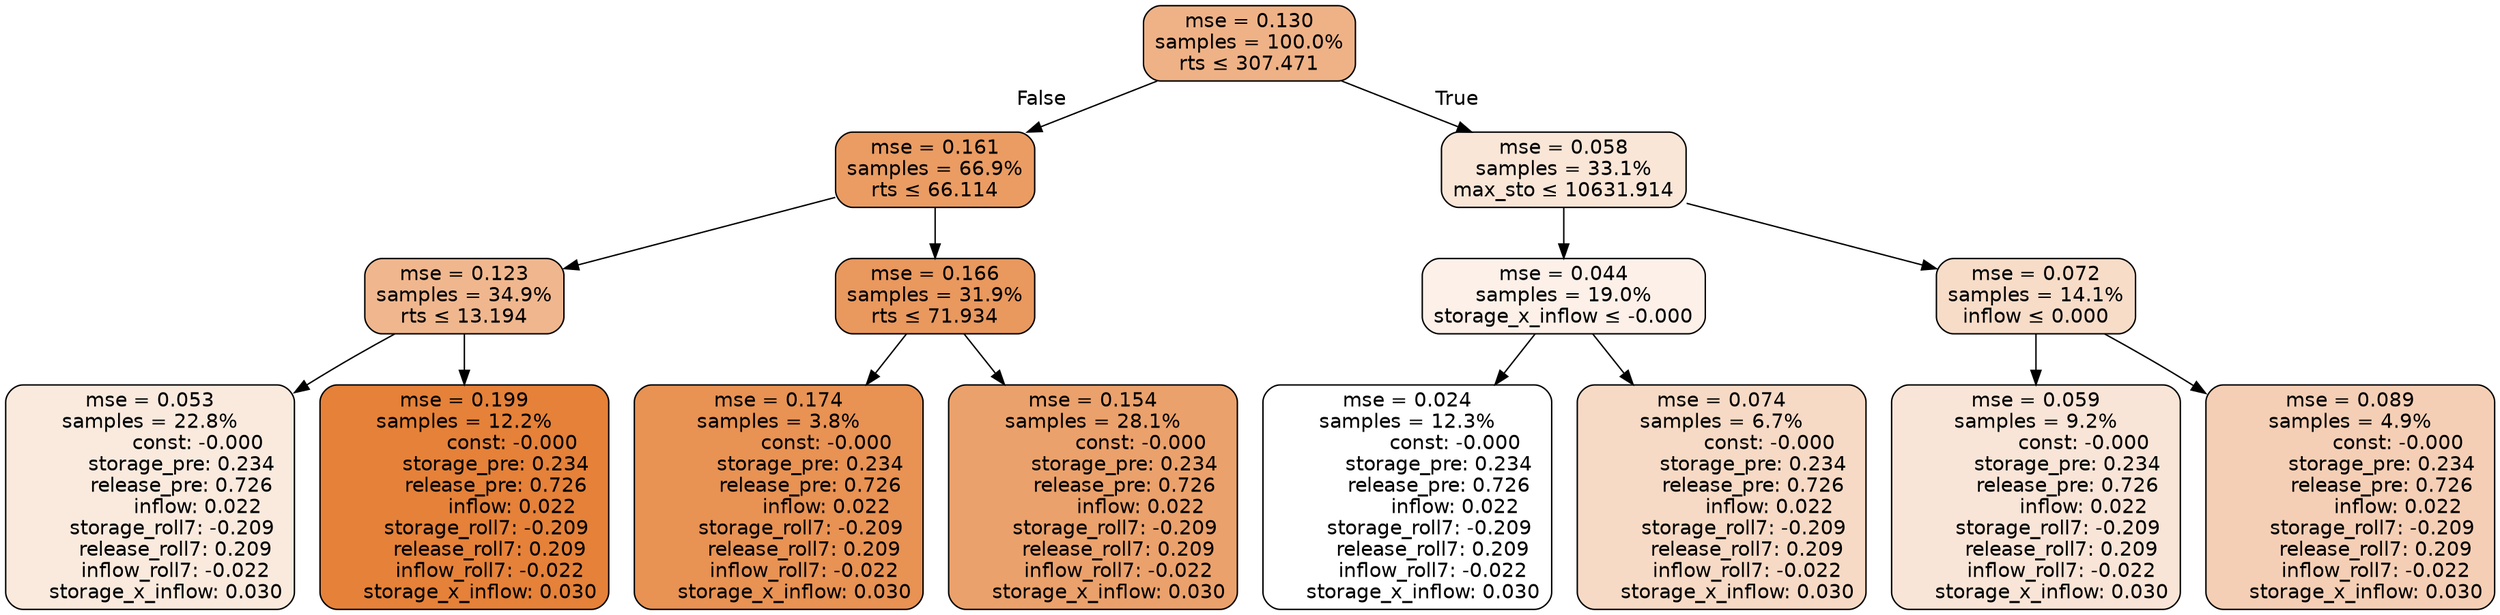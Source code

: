 digraph tree {
node [shape=rectangle, style="filled, rounded", color="black", fontname=helvetica] ;
edge [fontname=helvetica] ;
	"0" [label="mse = 0.130
samples = 100.0%
rts &le; 307.471", fillcolor="#efb287"]
	"1" [label="mse = 0.161
samples = 66.9%
rts &le; 66.114", fillcolor="#ea9c63"]
	"2" [label="mse = 0.123
samples = 34.9%
rts &le; 13.194", fillcolor="#f0b78e"]
	"3" [label="mse = 0.053
samples = 22.8%
               const: -0.000
          storage_pre: 0.234
          release_pre: 0.726
               inflow: 0.022
       storage_roll7: -0.209
        release_roll7: 0.209
        inflow_roll7: -0.022
     storage_x_inflow: 0.030", fillcolor="#faeade"]
	"4" [label="mse = 0.199
samples = 12.2%
               const: -0.000
          storage_pre: 0.234
          release_pre: 0.726
               inflow: 0.022
       storage_roll7: -0.209
        release_roll7: 0.209
        inflow_roll7: -0.022
     storage_x_inflow: 0.030", fillcolor="#e58139"]
	"5" [label="mse = 0.166
samples = 31.9%
rts &le; 71.934", fillcolor="#e9985e"]
	"6" [label="mse = 0.174
samples = 3.8%
               const: -0.000
          storage_pre: 0.234
          release_pre: 0.726
               inflow: 0.022
       storage_roll7: -0.209
        release_roll7: 0.209
        inflow_roll7: -0.022
     storage_x_inflow: 0.030", fillcolor="#e89254"]
	"7" [label="mse = 0.154
samples = 28.1%
               const: -0.000
          storage_pre: 0.234
          release_pre: 0.726
               inflow: 0.022
       storage_roll7: -0.209
        release_roll7: 0.209
        inflow_roll7: -0.022
     storage_x_inflow: 0.030", fillcolor="#eba16b"]
	"8" [label="mse = 0.058
samples = 33.1%
max_sto &le; 10631.914", fillcolor="#f9e6d7"]
	"9" [label="mse = 0.044
samples = 19.0%
storage_x_inflow &le; -0.000", fillcolor="#fcf0e8"]
	"10" [label="mse = 0.024
samples = 12.3%
               const: -0.000
          storage_pre: 0.234
          release_pre: 0.726
               inflow: 0.022
       storage_roll7: -0.209
        release_roll7: 0.209
        inflow_roll7: -0.022
     storage_x_inflow: 0.030", fillcolor="#ffffff"]
	"11" [label="mse = 0.074
samples = 6.7%
               const: -0.000
          storage_pre: 0.234
          release_pre: 0.726
               inflow: 0.022
       storage_roll7: -0.209
        release_roll7: 0.209
        inflow_roll7: -0.022
     storage_x_inflow: 0.030", fillcolor="#f7dac5"]
	"12" [label="mse = 0.072
samples = 14.1%
inflow &le; 0.000", fillcolor="#f7dcc8"]
	"13" [label="mse = 0.059
samples = 9.2%
               const: -0.000
          storage_pre: 0.234
          release_pre: 0.726
               inflow: 0.022
       storage_roll7: -0.209
        release_roll7: 0.209
        inflow_roll7: -0.022
     storage_x_inflow: 0.030", fillcolor="#f9e5d7"]
	"14" [label="mse = 0.089
samples = 4.9%
               const: -0.000
          storage_pre: 0.234
          release_pre: 0.726
               inflow: 0.022
       storage_roll7: -0.209
        release_roll7: 0.209
        inflow_roll7: -0.022
     storage_x_inflow: 0.030", fillcolor="#f5cfb5"]

	"0" -> "1" [labeldistance=2.5, labelangle=45, headlabel="False"]
	"1" -> "2"
	"2" -> "3"
	"2" -> "4"
	"1" -> "5"
	"5" -> "6"
	"5" -> "7"
	"0" -> "8" [labeldistance=2.5, labelangle=-45, headlabel="True"]
	"8" -> "9"
	"9" -> "10"
	"9" -> "11"
	"8" -> "12"
	"12" -> "13"
	"12" -> "14"
}